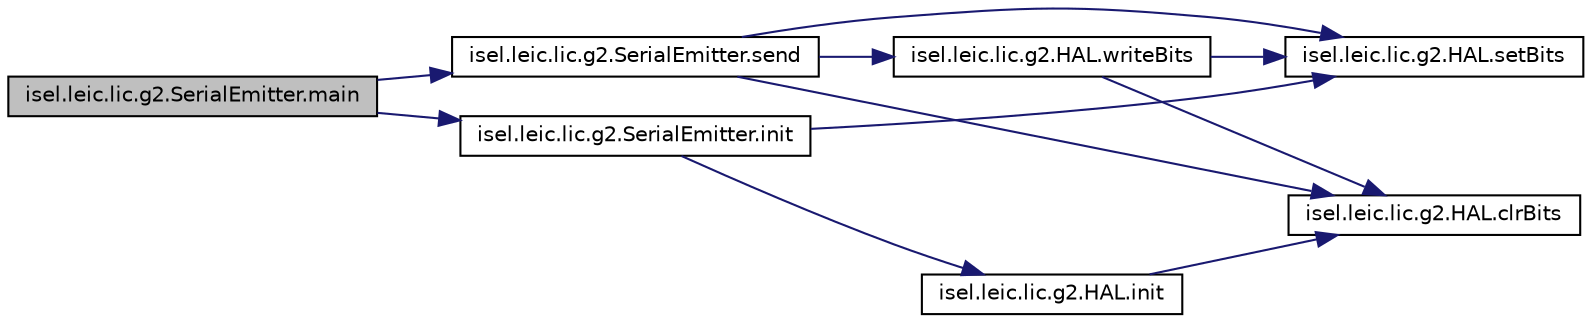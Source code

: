 digraph "isel.leic.lic.g2.SerialEmitter.main"
{
 // LATEX_PDF_SIZE
  edge [fontname="Helvetica",fontsize="10",labelfontname="Helvetica",labelfontsize="10"];
  node [fontname="Helvetica",fontsize="10",shape=record];
  rankdir="LR";
  Node1 [label="isel.leic.lic.g2.SerialEmitter.main",height=0.2,width=0.4,color="black", fillcolor="grey75", style="filled", fontcolor="black",tooltip=" "];
  Node1 -> Node2 [color="midnightblue",fontsize="10",style="solid",fontname="Helvetica"];
  Node2 [label="isel.leic.lic.g2.SerialEmitter.init",height=0.2,width=0.4,color="black", fillcolor="white", style="filled",URL="$classisel_1_1leic_1_1lic_1_1g2_1_1_serial_emitter.html#aa310cd485f9560af93689df2bc3eecc3",tooltip=" "];
  Node2 -> Node3 [color="midnightblue",fontsize="10",style="solid",fontname="Helvetica"];
  Node3 [label="isel.leic.lic.g2.HAL.init",height=0.2,width=0.4,color="black", fillcolor="white", style="filled",URL="$classisel_1_1leic_1_1lic_1_1g2_1_1_h_a_l.html#af7539422bf1e4f0f8a27be6b25f74db7",tooltip=" "];
  Node3 -> Node4 [color="midnightblue",fontsize="10",style="solid",fontname="Helvetica"];
  Node4 [label="isel.leic.lic.g2.HAL.clrBits",height=0.2,width=0.4,color="black", fillcolor="white", style="filled",URL="$classisel_1_1leic_1_1lic_1_1g2_1_1_h_a_l.html#a08ab15ee3113f739261e847465fec706",tooltip=" "];
  Node2 -> Node5 [color="midnightblue",fontsize="10",style="solid",fontname="Helvetica"];
  Node5 [label="isel.leic.lic.g2.HAL.setBits",height=0.2,width=0.4,color="black", fillcolor="white", style="filled",URL="$classisel_1_1leic_1_1lic_1_1g2_1_1_h_a_l.html#a2ccd8dbfa7a7664e9d67e2321ba2a0f3",tooltip=" "];
  Node1 -> Node6 [color="midnightblue",fontsize="10",style="solid",fontname="Helvetica"];
  Node6 [label="isel.leic.lic.g2.SerialEmitter.send",height=0.2,width=0.4,color="black", fillcolor="white", style="filled",URL="$classisel_1_1leic_1_1lic_1_1g2_1_1_serial_emitter.html#a70d2435dcdfac203804128b44b57c0fc",tooltip=" "];
  Node6 -> Node4 [color="midnightblue",fontsize="10",style="solid",fontname="Helvetica"];
  Node6 -> Node5 [color="midnightblue",fontsize="10",style="solid",fontname="Helvetica"];
  Node6 -> Node7 [color="midnightblue",fontsize="10",style="solid",fontname="Helvetica"];
  Node7 [label="isel.leic.lic.g2.HAL.writeBits",height=0.2,width=0.4,color="black", fillcolor="white", style="filled",URL="$classisel_1_1leic_1_1lic_1_1g2_1_1_h_a_l.html#a7621fe503486b75b9eaea73cf1b8ec71",tooltip=" "];
  Node7 -> Node4 [color="midnightblue",fontsize="10",style="solid",fontname="Helvetica"];
  Node7 -> Node5 [color="midnightblue",fontsize="10",style="solid",fontname="Helvetica"];
}
